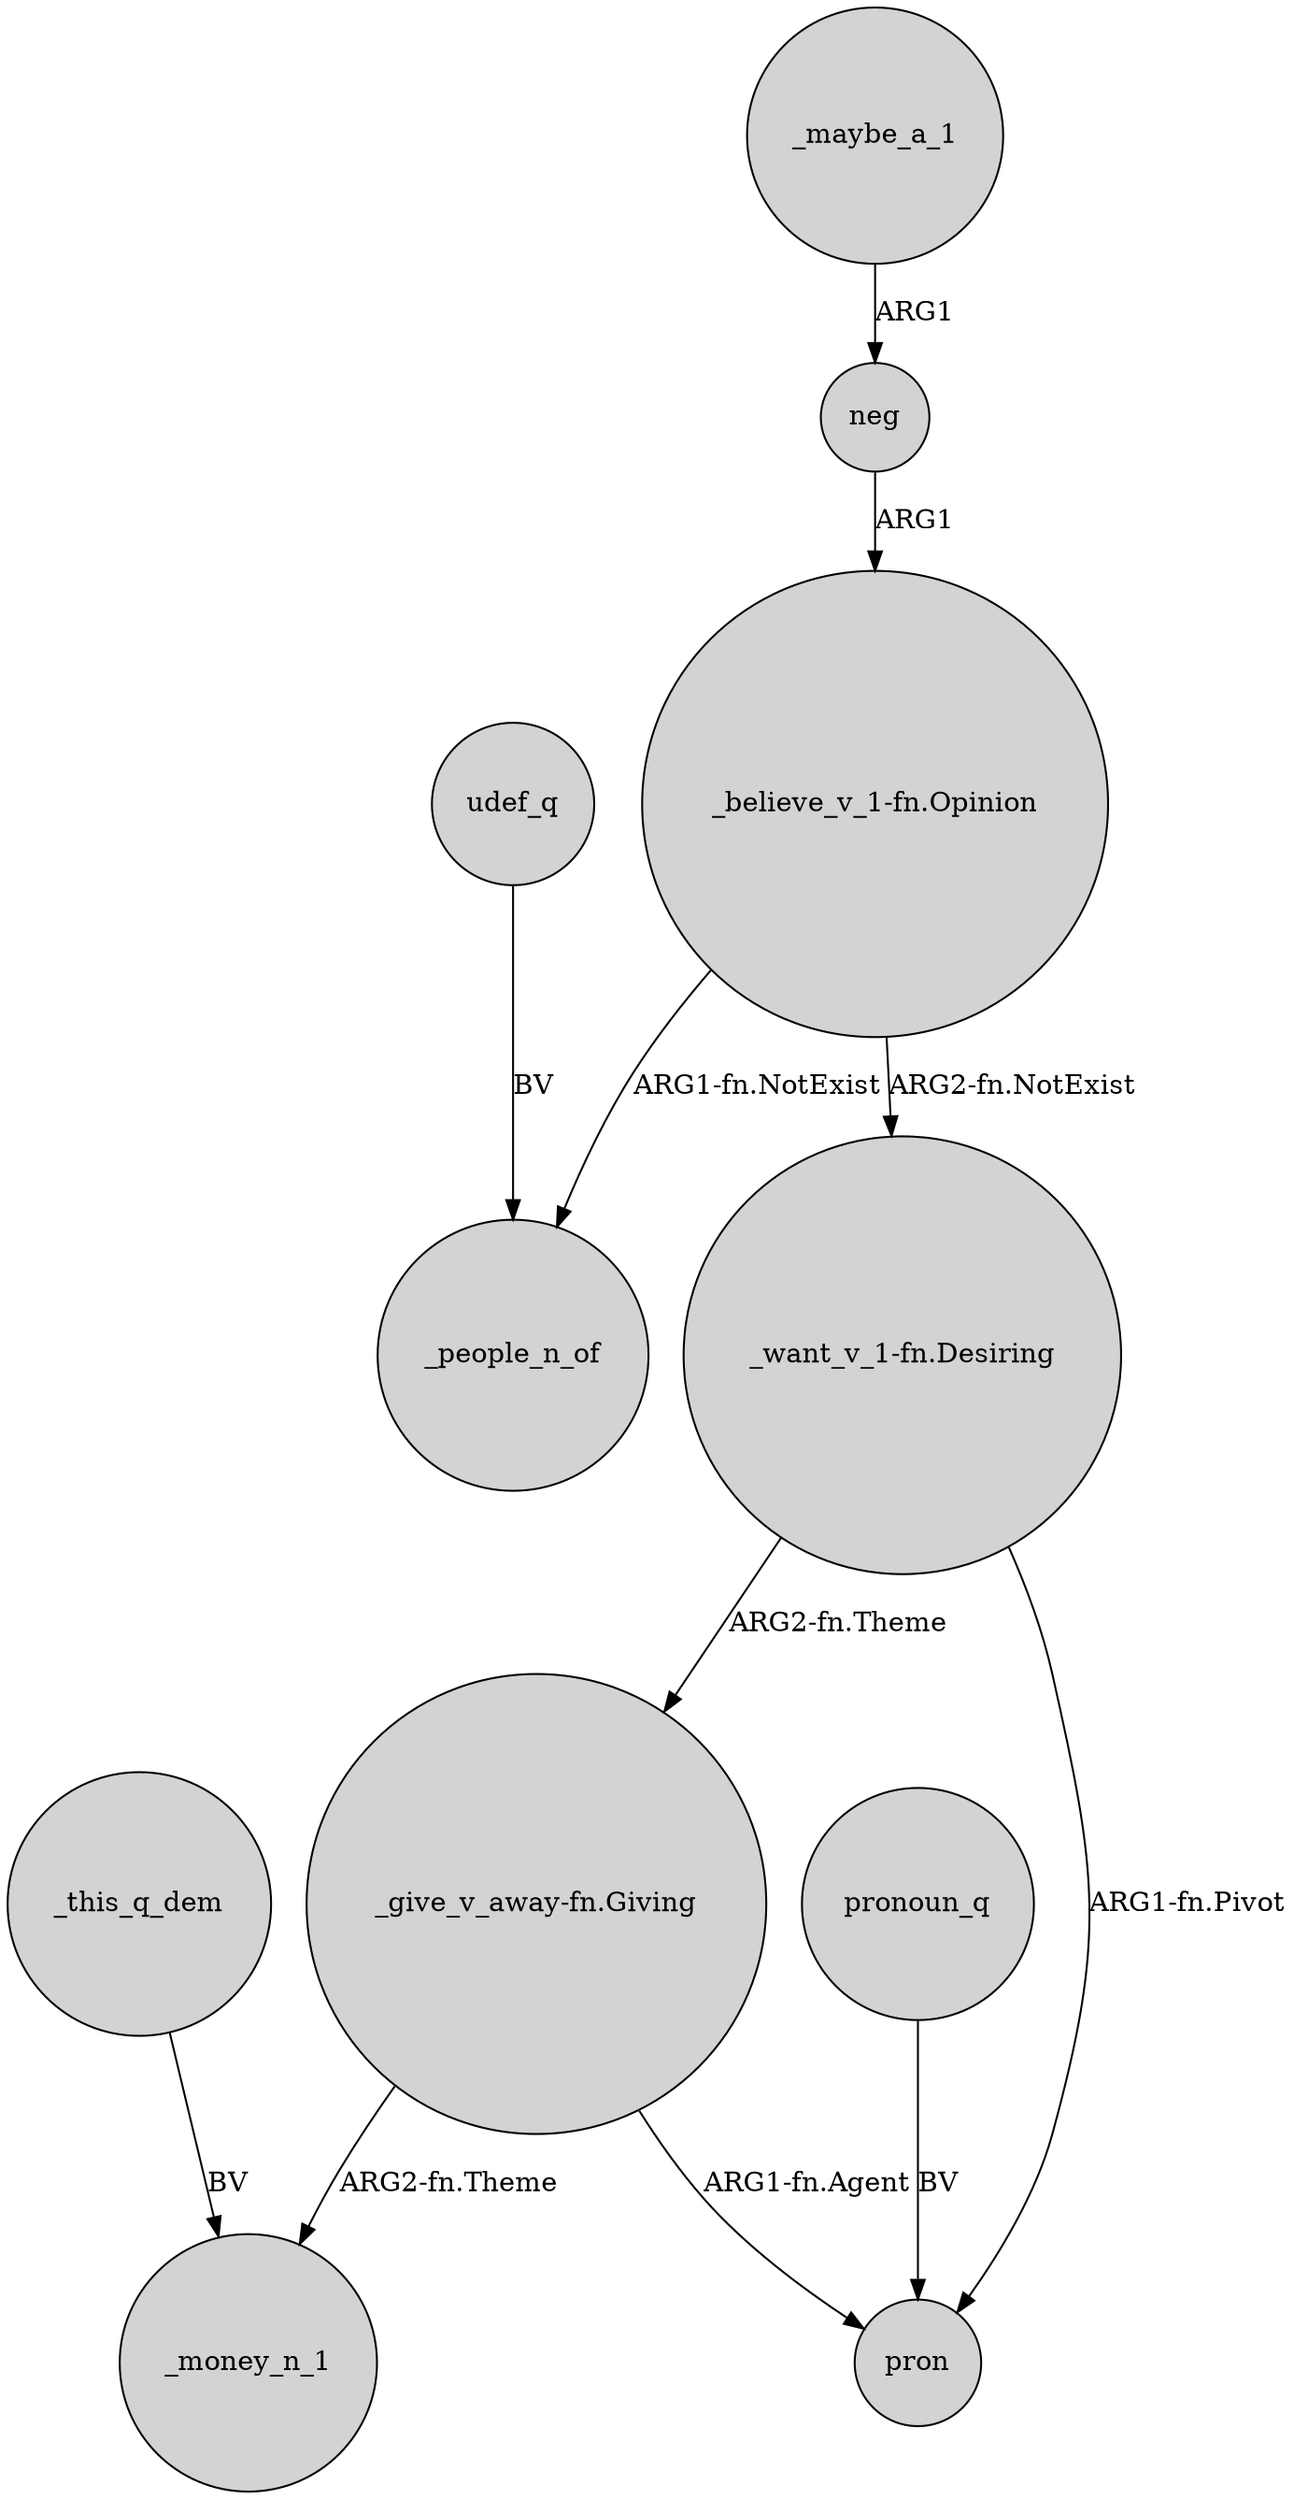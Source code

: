 digraph {
	node [shape=circle style=filled]
	"_believe_v_1-fn.Opinion" -> "_want_v_1-fn.Desiring" [label="ARG2-fn.NotExist"]
	"_want_v_1-fn.Desiring" -> pron [label="ARG1-fn.Pivot"]
	neg -> "_believe_v_1-fn.Opinion" [label=ARG1]
	"_give_v_away-fn.Giving" -> _money_n_1 [label="ARG2-fn.Theme"]
	pronoun_q -> pron [label=BV]
	"_give_v_away-fn.Giving" -> pron [label="ARG1-fn.Agent"]
	_this_q_dem -> _money_n_1 [label=BV]
	"_want_v_1-fn.Desiring" -> "_give_v_away-fn.Giving" [label="ARG2-fn.Theme"]
	"_believe_v_1-fn.Opinion" -> _people_n_of [label="ARG1-fn.NotExist"]
	_maybe_a_1 -> neg [label=ARG1]
	udef_q -> _people_n_of [label=BV]
}
